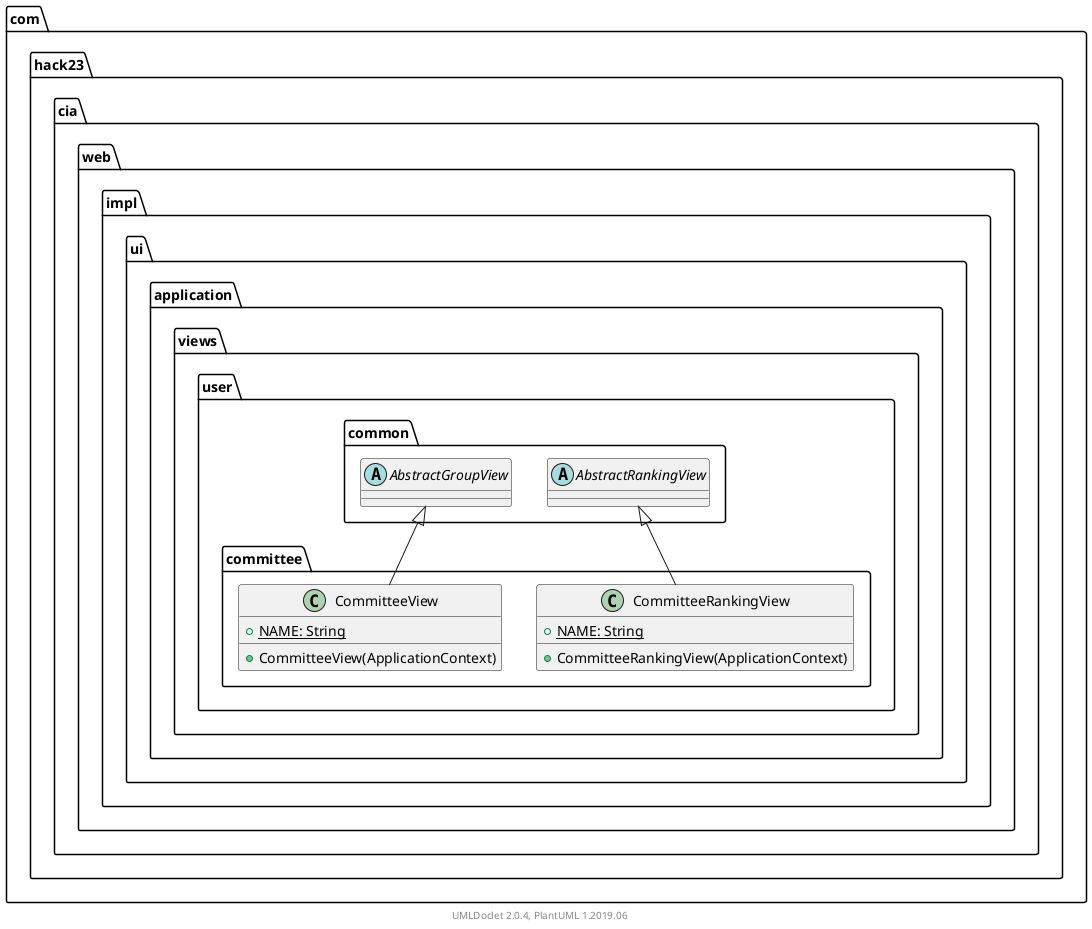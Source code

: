 @startuml
    namespace com.hack23.cia.web.impl.ui.application.views.user.committee {

        class CommitteeRankingView [[CommitteeRankingView.html]] {
            {static} +NAME: String
            +CommitteeRankingView(ApplicationContext)
        }

        class CommitteeView [[CommitteeView.html]] {
            {static} +NAME: String
            +CommitteeView(ApplicationContext)
        }

        com.hack23.cia.web.impl.ui.application.views.user.common.AbstractRankingView <|-- CommitteeRankingView
        com.hack23.cia.web.impl.ui.application.views.user.common.AbstractGroupView <|-- CommitteeView
    }

    namespace com.hack23.cia.web.impl.ui.application.views.user.common {
        abstract class AbstractRankingView [[../common/AbstractRankingView.html]] {
        }
        abstract class AbstractGroupView [[../common/AbstractGroupView.html]] {
        }
    }

    center footer UMLDoclet 2.0.4, PlantUML 1.2019.06
@enduml
